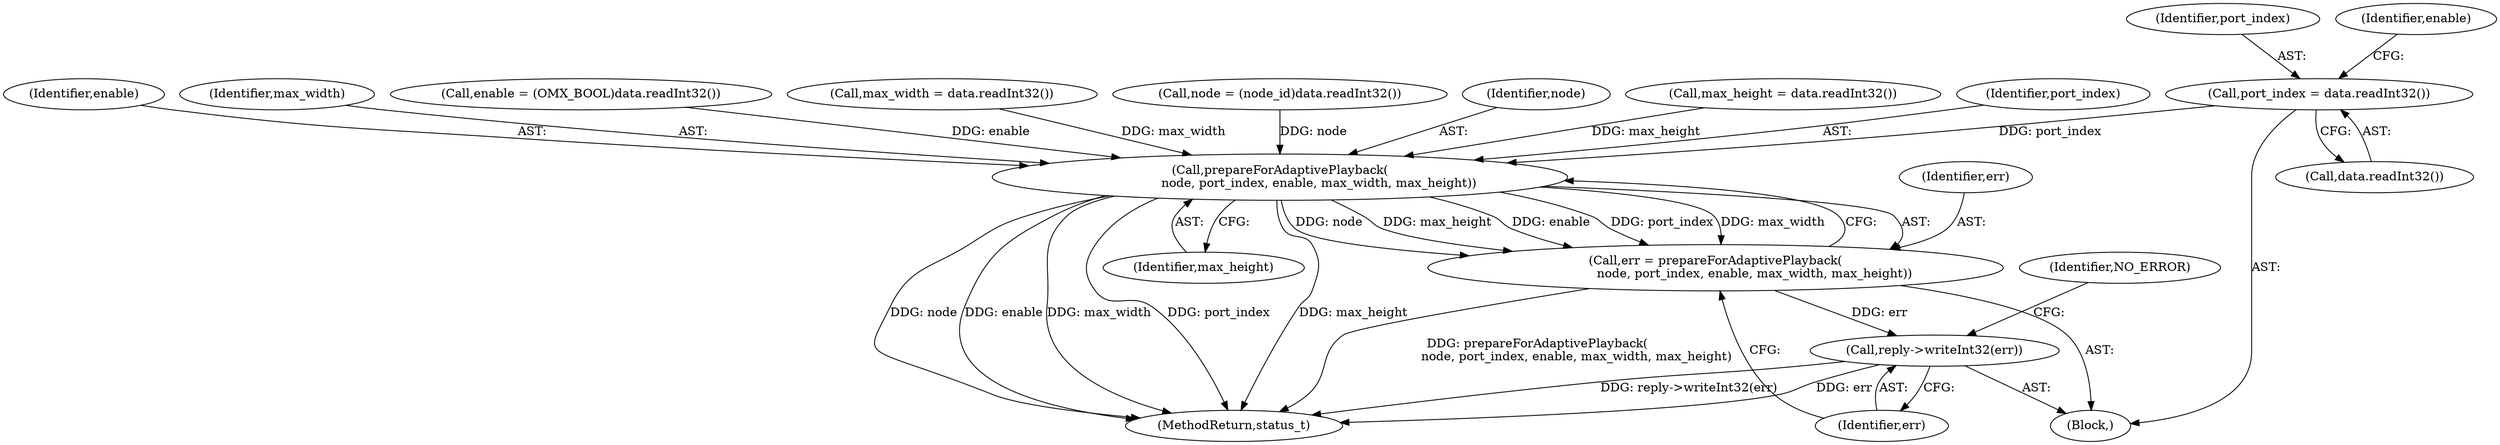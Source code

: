 digraph "0_Android_db829699d3293f254a7387894303451a91278986@API" {
"1001012" [label="(Call,port_index = data.readInt32())"];
"1001032" [label="(Call,prepareForAdaptivePlayback(\n                    node, port_index, enable, max_width, max_height))"];
"1001030" [label="(Call,err = prepareForAdaptivePlayback(\n                    node, port_index, enable, max_width, max_height))"];
"1001038" [label="(Call,reply->writeInt32(err))"];
"1001364" [label="(MethodReturn,status_t)"];
"1001013" [label="(Identifier,port_index)"];
"1001030" [label="(Call,err = prepareForAdaptivePlayback(\n                    node, port_index, enable, max_width, max_height))"];
"1001039" [label="(Identifier,err)"];
"1001041" [label="(Identifier,NO_ERROR)"];
"1001016" [label="(Call,enable = (OMX_BOOL)data.readInt32())"];
"1001012" [label="(Call,port_index = data.readInt32())"];
"1001022" [label="(Call,max_width = data.readInt32())"];
"1001006" [label="(Call,node = (node_id)data.readInt32())"];
"1001031" [label="(Identifier,err)"];
"1001033" [label="(Identifier,node)"];
"1001000" [label="(Block,)"];
"1001026" [label="(Call,max_height = data.readInt32())"];
"1001034" [label="(Identifier,port_index)"];
"1001032" [label="(Call,prepareForAdaptivePlayback(\n                    node, port_index, enable, max_width, max_height))"];
"1001035" [label="(Identifier,enable)"];
"1001017" [label="(Identifier,enable)"];
"1001036" [label="(Identifier,max_width)"];
"1001014" [label="(Call,data.readInt32())"];
"1001037" [label="(Identifier,max_height)"];
"1001038" [label="(Call,reply->writeInt32(err))"];
"1001012" -> "1001000"  [label="AST: "];
"1001012" -> "1001014"  [label="CFG: "];
"1001013" -> "1001012"  [label="AST: "];
"1001014" -> "1001012"  [label="AST: "];
"1001017" -> "1001012"  [label="CFG: "];
"1001012" -> "1001032"  [label="DDG: port_index"];
"1001032" -> "1001030"  [label="AST: "];
"1001032" -> "1001037"  [label="CFG: "];
"1001033" -> "1001032"  [label="AST: "];
"1001034" -> "1001032"  [label="AST: "];
"1001035" -> "1001032"  [label="AST: "];
"1001036" -> "1001032"  [label="AST: "];
"1001037" -> "1001032"  [label="AST: "];
"1001030" -> "1001032"  [label="CFG: "];
"1001032" -> "1001364"  [label="DDG: max_width"];
"1001032" -> "1001364"  [label="DDG: enable"];
"1001032" -> "1001364"  [label="DDG: node"];
"1001032" -> "1001364"  [label="DDG: max_height"];
"1001032" -> "1001364"  [label="DDG: port_index"];
"1001032" -> "1001030"  [label="DDG: node"];
"1001032" -> "1001030"  [label="DDG: max_height"];
"1001032" -> "1001030"  [label="DDG: enable"];
"1001032" -> "1001030"  [label="DDG: port_index"];
"1001032" -> "1001030"  [label="DDG: max_width"];
"1001006" -> "1001032"  [label="DDG: node"];
"1001016" -> "1001032"  [label="DDG: enable"];
"1001022" -> "1001032"  [label="DDG: max_width"];
"1001026" -> "1001032"  [label="DDG: max_height"];
"1001030" -> "1001000"  [label="AST: "];
"1001031" -> "1001030"  [label="AST: "];
"1001039" -> "1001030"  [label="CFG: "];
"1001030" -> "1001364"  [label="DDG: prepareForAdaptivePlayback(\n                    node, port_index, enable, max_width, max_height)"];
"1001030" -> "1001038"  [label="DDG: err"];
"1001038" -> "1001000"  [label="AST: "];
"1001038" -> "1001039"  [label="CFG: "];
"1001039" -> "1001038"  [label="AST: "];
"1001041" -> "1001038"  [label="CFG: "];
"1001038" -> "1001364"  [label="DDG: reply->writeInt32(err)"];
"1001038" -> "1001364"  [label="DDG: err"];
}
